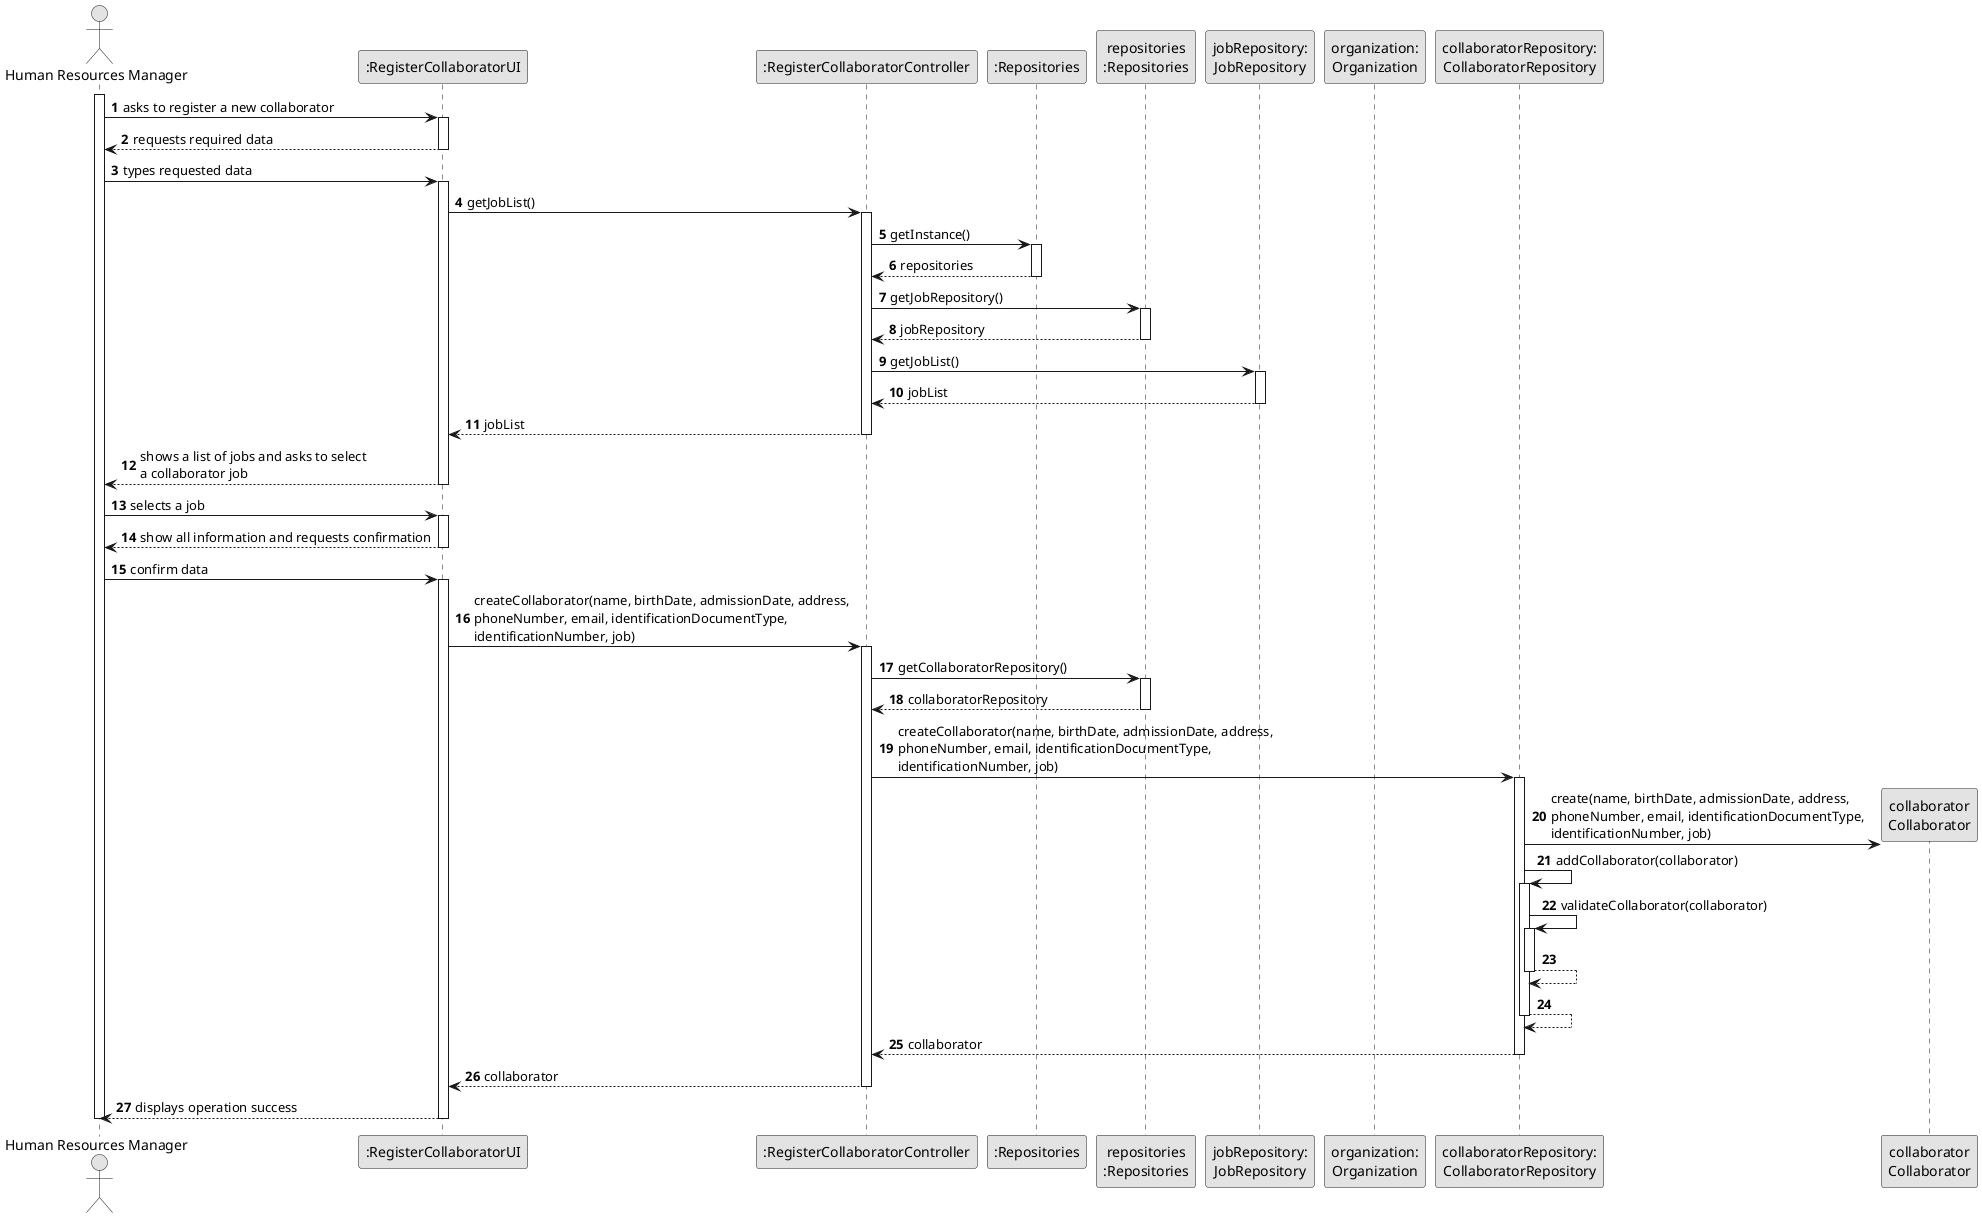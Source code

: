 @startuml
skinparam monochrome true
skinparam packageStyle rectangle
skinparam shadowing false

autonumber

'hide footbox
actor "Human Resources Manager" as ADM
participant ":RegisterCollaboratorUI" as UI
participant ":RegisterCollaboratorController" as CTRL
participant ":Repositories" as RepositorySingleton
participant "repositories\n:Repositories" as PLAT
participant "jobRepository:\nJobRepository" as JobRepository
participant "organization:\nOrganization" as Organization
participant "collaboratorRepository:\nCollaboratorRepository" as CollaboratorRepository
participant "collaborator\nCollaborator" as Collaborator

activate ADM

        ADM -> UI : asks to register a new collaborator

        activate UI

            UI --> ADM: requests required data
            deactivate UI

            ADM -> UI : types requested data
            activate UI

            UI -> CTRL : getJobList()
            activate CTRL

                CTRL -> RepositorySingleton : getInstance()
                activate RepositorySingleton

                    RepositorySingleton --> CTRL: repositories
                deactivate RepositorySingleton

                CTRL -> PLAT : getJobRepository()
                activate PLAT

                    PLAT --> CTRL: jobRepository
                deactivate PLAT

                CTRL -> JobRepository : getJobList()
                activate JobRepository

                    JobRepository --> CTRL : jobList
                deactivate JobRepository

                CTRL --> UI : jobList
            deactivate CTRL

            UI --> ADM : shows a list of jobs and asks to select\na collaborator job
        deactivate UI

    ADM -> UI : selects a job
    activate UI

        UI --> ADM : show all information and requests confirmation
    deactivate UI

    ADM -> UI : confirm data
    activate UI

    UI -> CTRL: createCollaborator(name, birthDate, admissionDate, address,\nphoneNumber, email, identificationDocumentType,\nidentificationNumber, job)
    activate CTRL

                CTRL -> PLAT : getCollaboratorRepository()
                activate PLAT

                    PLAT --> CTRL : collaboratorRepository
                deactivate PLAT

                CTRL -> CollaboratorRepository: createCollaborator(name, birthDate, admissionDate, address,\nphoneNumber, email, identificationDocumentType,\nidentificationNumber, job)
                activate CollaboratorRepository

                CollaboratorRepository -> Collaborator**: create(name, birthDate, admissionDate, address,\nphoneNumber, email, identificationDocumentType,\nidentificationNumber, job)

                CollaboratorRepository -> CollaboratorRepository: addCollaborator(collaborator)
                activate CollaboratorRepository

                CollaboratorRepository -> CollaboratorRepository: validateCollaborator(collaborator)
                activate CollaboratorRepository

                CollaboratorRepository --> CollaboratorRepository
                deactivate CollaboratorRepository

                CollaboratorRepository --> CollaboratorRepository
                deactivate CollaboratorRepository

                CollaboratorRepository --> CTRL: collaborator
                deactivate CollaboratorRepository

                CTRL --> UI: collaborator
                deactivate CTRL

                UI --> ADM: displays operation success



    deactivate UI

deactivate ADM

@enduml